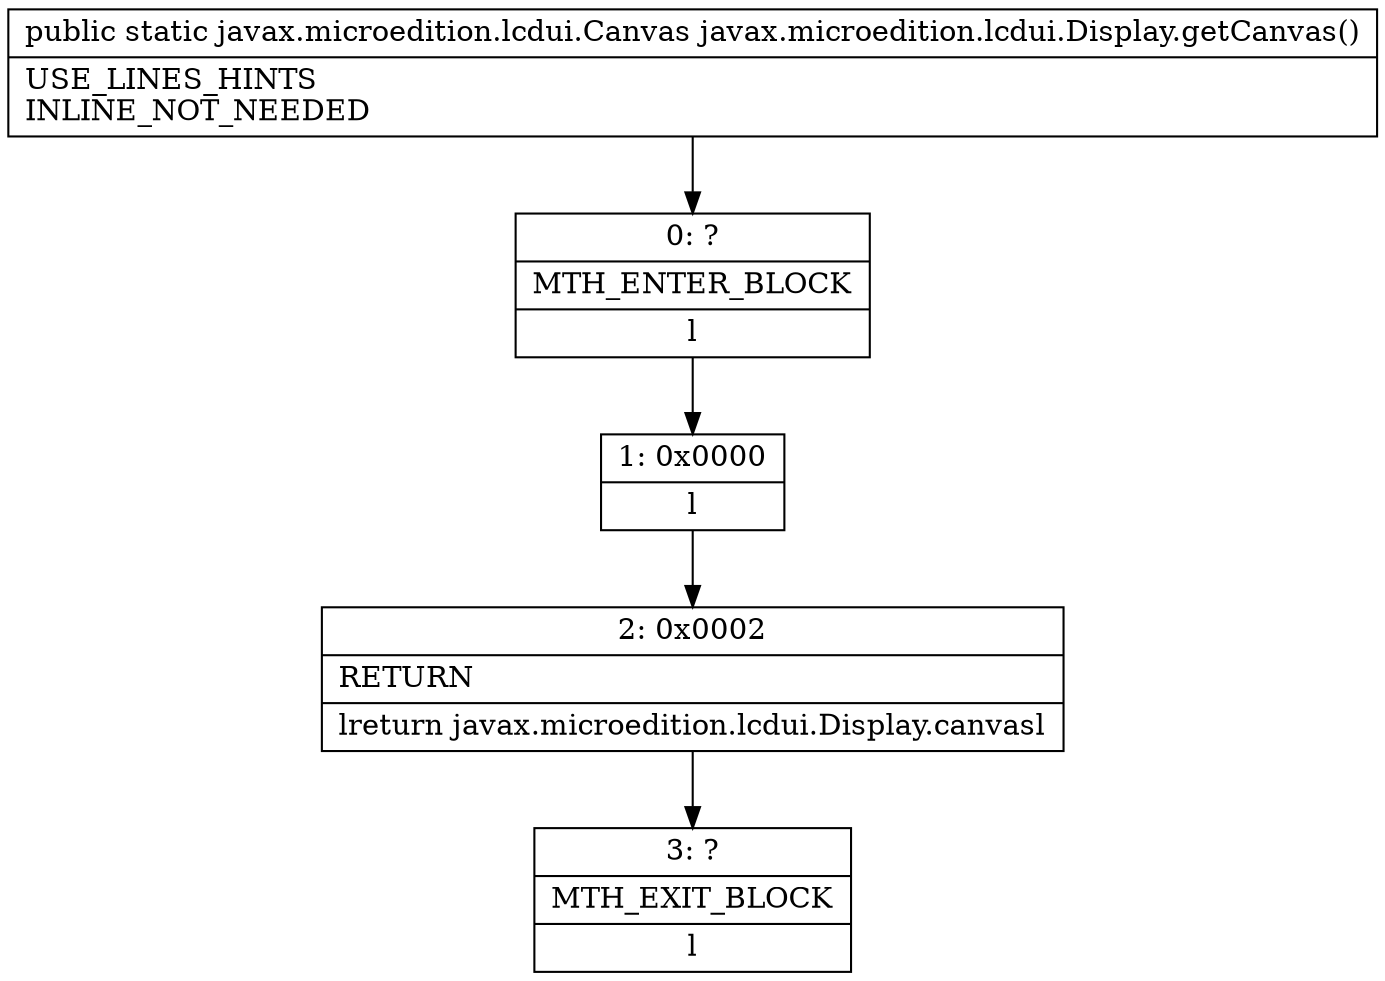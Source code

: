 digraph "CFG forjavax.microedition.lcdui.Display.getCanvas()Ljavax\/microedition\/lcdui\/Canvas;" {
Node_0 [shape=record,label="{0\:\ ?|MTH_ENTER_BLOCK\l|l}"];
Node_1 [shape=record,label="{1\:\ 0x0000|l}"];
Node_2 [shape=record,label="{2\:\ 0x0002|RETURN\l|lreturn javax.microedition.lcdui.Display.canvasl}"];
Node_3 [shape=record,label="{3\:\ ?|MTH_EXIT_BLOCK\l|l}"];
MethodNode[shape=record,label="{public static javax.microedition.lcdui.Canvas javax.microedition.lcdui.Display.getCanvas()  | USE_LINES_HINTS\lINLINE_NOT_NEEDED\l}"];
MethodNode -> Node_0;
Node_0 -> Node_1;
Node_1 -> Node_2;
Node_2 -> Node_3;
}

